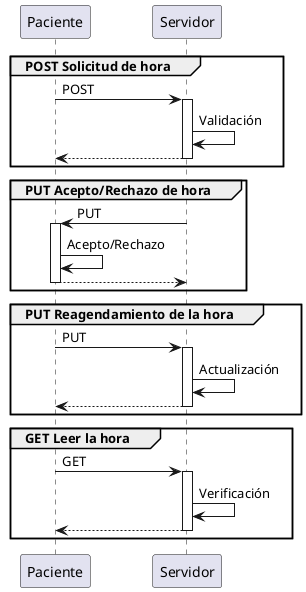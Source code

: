 @startuml

group POST Solicitud de hora
Paciente -> Servidor : POST
activate Servidor
Servidor -> Servidor : Validación
return 
end

group PUT Acepto/Rechazo de hora
Servidor -> Paciente : PUT
activate Paciente
Paciente -> Paciente : Acepto/Rechazo
return 
end

group PUT Reagendamiento de la hora
Paciente -> Servidor : PUT 
activate Servidor
Servidor -> Servidor : Actualización
return
end

group GET Leer la hora
Paciente -> Servidor : GET 
activate Servidor
Servidor -> Servidor : Verificación
return 
end

@enduml